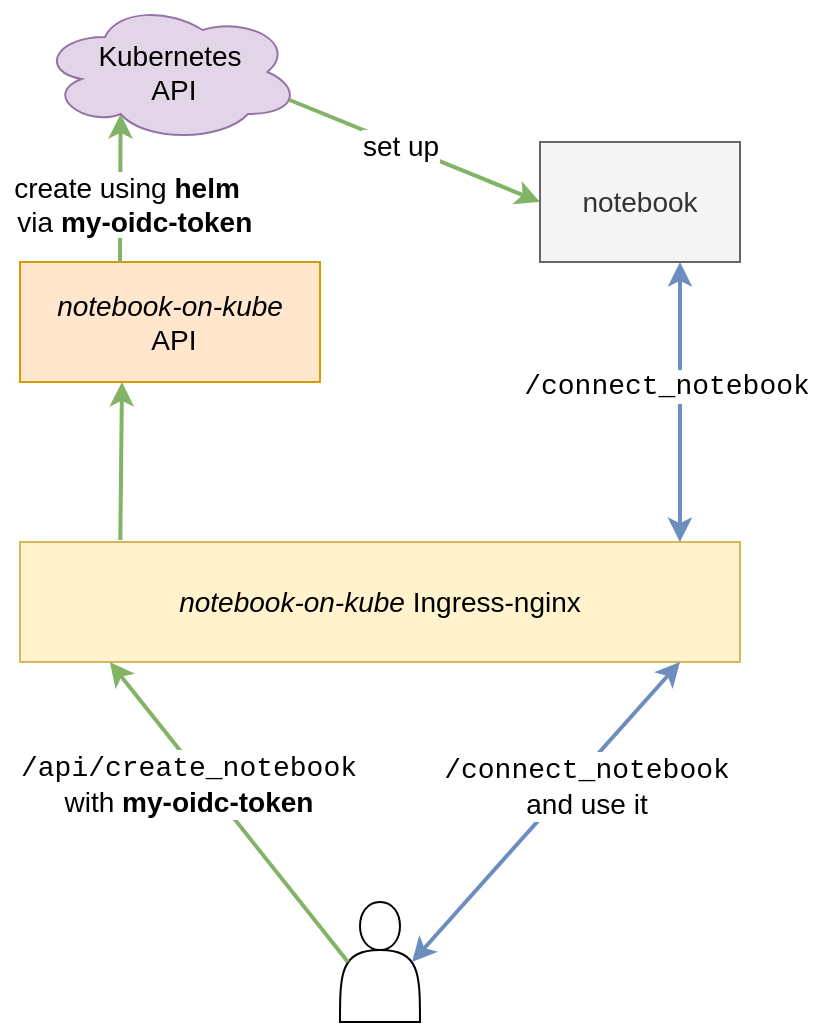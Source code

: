 <mxfile version="20.7.4" type="device"><diagram id="1imruZ05L2vtV-qLdEbY" name="Page-1"><mxGraphModel dx="954" dy="647" grid="1" gridSize="10" guides="1" tooltips="1" connect="1" arrows="1" fold="1" page="1" pageScale="1" pageWidth="827" pageHeight="1169" math="0" shadow="0"><root><mxCell id="0"/><mxCell id="1" parent="0"/><mxCell id="KxcaIrNxgzoIuFUT5u0d-1" value="&lt;font style=&quot;font-size: 14px;&quot;&gt;&lt;i&gt;notebook-on-kube&lt;br&gt;&lt;/i&gt;&amp;nbsp;API&lt;/font&gt;" style="rounded=0;whiteSpace=wrap;html=1;fillColor=#ffe6cc;strokeColor=#d79b00;" parent="1" vertex="1"><mxGeometry x="230" y="150" width="150" height="60" as="geometry"/></mxCell><mxCell id="KxcaIrNxgzoIuFUT5u0d-2" value="&lt;font style=&quot;font-size: 14px;&quot;&gt;&lt;i&gt;notebook-on-kube&lt;/i&gt;&amp;nbsp;Ingress-nginx&lt;/font&gt;" style="rounded=0;whiteSpace=wrap;html=1;fillColor=#fff2cc;strokeColor=#d6b656;" parent="1" vertex="1"><mxGeometry x="230" y="290" width="360" height="60" as="geometry"/></mxCell><mxCell id="KxcaIrNxgzoIuFUT5u0d-4" value="" style="shape=actor;whiteSpace=wrap;html=1;" parent="1" vertex="1"><mxGeometry x="390" y="470" width="40" height="60" as="geometry"/></mxCell><mxCell id="KxcaIrNxgzoIuFUT5u0d-6" value="" style="endArrow=classic;html=1;rounded=0;exitX=0.1;exitY=0.5;exitDx=0;exitDy=0;exitPerimeter=0;fontColor=#669c35;fillColor=#d5e8d4;strokeColor=#82b366;strokeWidth=2;entryX=0.122;entryY=1.017;entryDx=0;entryDy=0;entryPerimeter=0;" parent="1" source="KxcaIrNxgzoIuFUT5u0d-4" edge="1"><mxGeometry x="0.286" y="35" width="50" height="50" relative="1" as="geometry"><mxPoint x="365" y="498.98" as="sourcePoint"/><mxPoint x="274.92" y="350" as="targetPoint"/><mxPoint as="offset"/></mxGeometry></mxCell><mxCell id="KxcaIrNxgzoIuFUT5u0d-7" value="&lt;font style=&quot;font-size: 14px;&quot;&gt;&lt;font face=&quot;Courier New&quot;&gt;/api/create_notebook&lt;/font&gt;&lt;br&gt;with &lt;b&gt;my-oidc-token&lt;/b&gt;&lt;br&gt;&lt;/font&gt;" style="edgeLabel;html=1;align=center;verticalAlign=middle;resizable=0;points=[];" parent="KxcaIrNxgzoIuFUT5u0d-6" vertex="1" connectable="0"><mxGeometry x="0.014" y="1" relative="1" as="geometry"><mxPoint x="-19" y="-14" as="offset"/></mxGeometry></mxCell><mxCell id="KxcaIrNxgzoIuFUT5u0d-11" value="" style="endArrow=classic;html=1;rounded=0;fontFamily=Helvetica;fontSize=13;exitX=0.206;exitY=-0.017;exitDx=0;exitDy=0;entryX=0.5;entryY=1;entryDx=0;entryDy=0;fontColor=#669c35;fillColor=#d5e8d4;strokeColor=#82b366;strokeWidth=2;exitPerimeter=0;" parent="1" edge="1"><mxGeometry width="50" height="50" relative="1" as="geometry"><mxPoint x="280.16" y="288.98" as="sourcePoint"/><mxPoint x="281" y="210" as="targetPoint"/></mxGeometry></mxCell><mxCell id="KxcaIrNxgzoIuFUT5u0d-13" value="&lt;font style=&quot;font-size: 14px;&quot;&gt;notebook&lt;/font&gt;" style="rounded=0;whiteSpace=wrap;html=1;fillColor=#f5f5f5;strokeColor=#666666;fontColor=#333333;" parent="1" vertex="1"><mxGeometry x="490" y="90" width="100" height="60" as="geometry"/></mxCell><mxCell id="KxcaIrNxgzoIuFUT5u0d-15" value="" style="endArrow=classic;html=1;rounded=0;fontFamily=Helvetica;fontSize=13;exitX=0.9;exitY=0.5;exitDx=0;exitDy=0;exitPerimeter=0;startArrow=classic;startFill=1;fillColor=#dae8fc;strokeColor=#6c8ebf;strokeWidth=2;" parent="1" source="KxcaIrNxgzoIuFUT5u0d-4" edge="1"><mxGeometry width="50" height="50" relative="1" as="geometry"><mxPoint x="390" y="360" as="sourcePoint"/><mxPoint x="560" y="350" as="targetPoint"/></mxGeometry></mxCell><mxCell id="KxcaIrNxgzoIuFUT5u0d-16" value="&lt;font style=&quot;font-size: 14px;&quot;&gt;&lt;font face=&quot;Courier New&quot;&gt;/connect_notebook&lt;/font&gt;&lt;br&gt;and use it&lt;br&gt;&lt;/font&gt;" style="edgeLabel;html=1;align=center;verticalAlign=middle;resizable=0;points=[];" parent="1" vertex="1" connectable="0"><mxGeometry x="510.002" y="410.003" as="geometry"><mxPoint x="3" y="2" as="offset"/></mxGeometry></mxCell><mxCell id="KxcaIrNxgzoIuFUT5u0d-19" value="" style="endArrow=classic;html=1;rounded=0;fontFamily=Helvetica;fontSize=13;exitX=0.5;exitY=0;exitDx=0;exitDy=0;entryX=0.31;entryY=0.8;entryDx=0;entryDy=0;fontColor=#669c35;fillColor=#d5e8d4;strokeColor=#82b366;strokeWidth=2;entryPerimeter=0;" parent="1" target="KxcaIrNxgzoIuFUT5u0d-24" edge="1"><mxGeometry width="50" height="50" relative="1" as="geometry"><mxPoint x="280" y="150" as="sourcePoint"/><mxPoint x="280" y="90" as="targetPoint"/></mxGeometry></mxCell><mxCell id="KxcaIrNxgzoIuFUT5u0d-20" value="" style="endArrow=classic;html=1;rounded=0;fontFamily=Helvetica;fontSize=13;exitX=0.96;exitY=0.7;exitDx=0;exitDy=0;entryX=0;entryY=0.5;entryDx=0;entryDy=0;fontColor=#669c35;fillColor=#d5e8d4;strokeColor=#82b366;strokeWidth=2;exitPerimeter=0;" parent="1" source="KxcaIrNxgzoIuFUT5u0d-24" target="KxcaIrNxgzoIuFUT5u0d-13" edge="1"><mxGeometry width="50" height="50" relative="1" as="geometry"><mxPoint x="365" y="60" as="sourcePoint"/><mxPoint x="315" y="100" as="targetPoint"/></mxGeometry></mxCell><mxCell id="KxcaIrNxgzoIuFUT5u0d-21" value="&lt;font style=&quot;font-size: 14px;&quot;&gt;set up&lt;br&gt;&lt;br&gt;&lt;/font&gt;" style="edgeLabel;html=1;align=center;verticalAlign=middle;resizable=0;points=[];fontSize=13;fontFamily=Helvetica;fontColor=#000000;" parent="KxcaIrNxgzoIuFUT5u0d-20" vertex="1" connectable="0"><mxGeometry x="-0.184" y="3" relative="1" as="geometry"><mxPoint x="3" y="13" as="offset"/></mxGeometry></mxCell><mxCell id="KxcaIrNxgzoIuFUT5u0d-22" value="" style="endArrow=classic;html=1;rounded=0;fontFamily=Helvetica;fontSize=13;exitX=0.861;exitY=0;exitDx=0;exitDy=0;entryX=0.5;entryY=1;entryDx=0;entryDy=0;startArrow=classic;startFill=1;fillColor=#dae8fc;strokeColor=#6c8ebf;strokeWidth=2;exitPerimeter=0;" parent="1" edge="1"><mxGeometry width="50" height="50" relative="1" as="geometry"><mxPoint x="559.96" y="290" as="sourcePoint"/><mxPoint x="560" y="150" as="targetPoint"/></mxGeometry></mxCell><mxCell id="KxcaIrNxgzoIuFUT5u0d-24" value="Kubernetes&lt;br&gt;&amp;nbsp;API" style="ellipse;shape=cloud;whiteSpace=wrap;html=1;fontFamily=Helvetica;fontSize=14;fillColor=#e1d5e7;strokeColor=#9673a6;" parent="1" vertex="1"><mxGeometry x="240" y="20" width="130" height="70" as="geometry"/></mxCell><mxCell id="KxcaIrNxgzoIuFUT5u0d-26" value="&lt;font face=&quot;Courier New&quot; style=&quot;font-size: 14px;&quot;&gt;/connect_notebook&lt;/font&gt;" style="edgeLabel;html=1;align=center;verticalAlign=middle;resizable=0;points=[];" parent="1" vertex="1" connectable="0"><mxGeometry x="550.002" y="210.003" as="geometry"><mxPoint x="3" y="2" as="offset"/></mxGeometry></mxCell><mxCell id="3nlvKzuLfGCBXI94fDUl-2" value="&lt;font style=&quot;font-size: 14px;&quot;&gt;create using &lt;b&gt;helm&lt;br&gt;&amp;nbsp;&amp;nbsp;&lt;/b&gt;via&amp;nbsp;&lt;/font&gt;&lt;span style=&quot;border-color: var(--border-color); font-size: 14px;&quot;&gt;&lt;b&gt;my-oidc-token&lt;/b&gt;&lt;/span&gt;" style="edgeLabel;html=1;align=center;verticalAlign=middle;resizable=0;points=[];fontSize=13;fontFamily=Helvetica;fontColor=#000000;" vertex="1" connectable="0" parent="1"><mxGeometry x="289.998" y="120.0" as="geometry"><mxPoint x="-7" y="1" as="offset"/></mxGeometry></mxCell></root></mxGraphModel></diagram></mxfile>